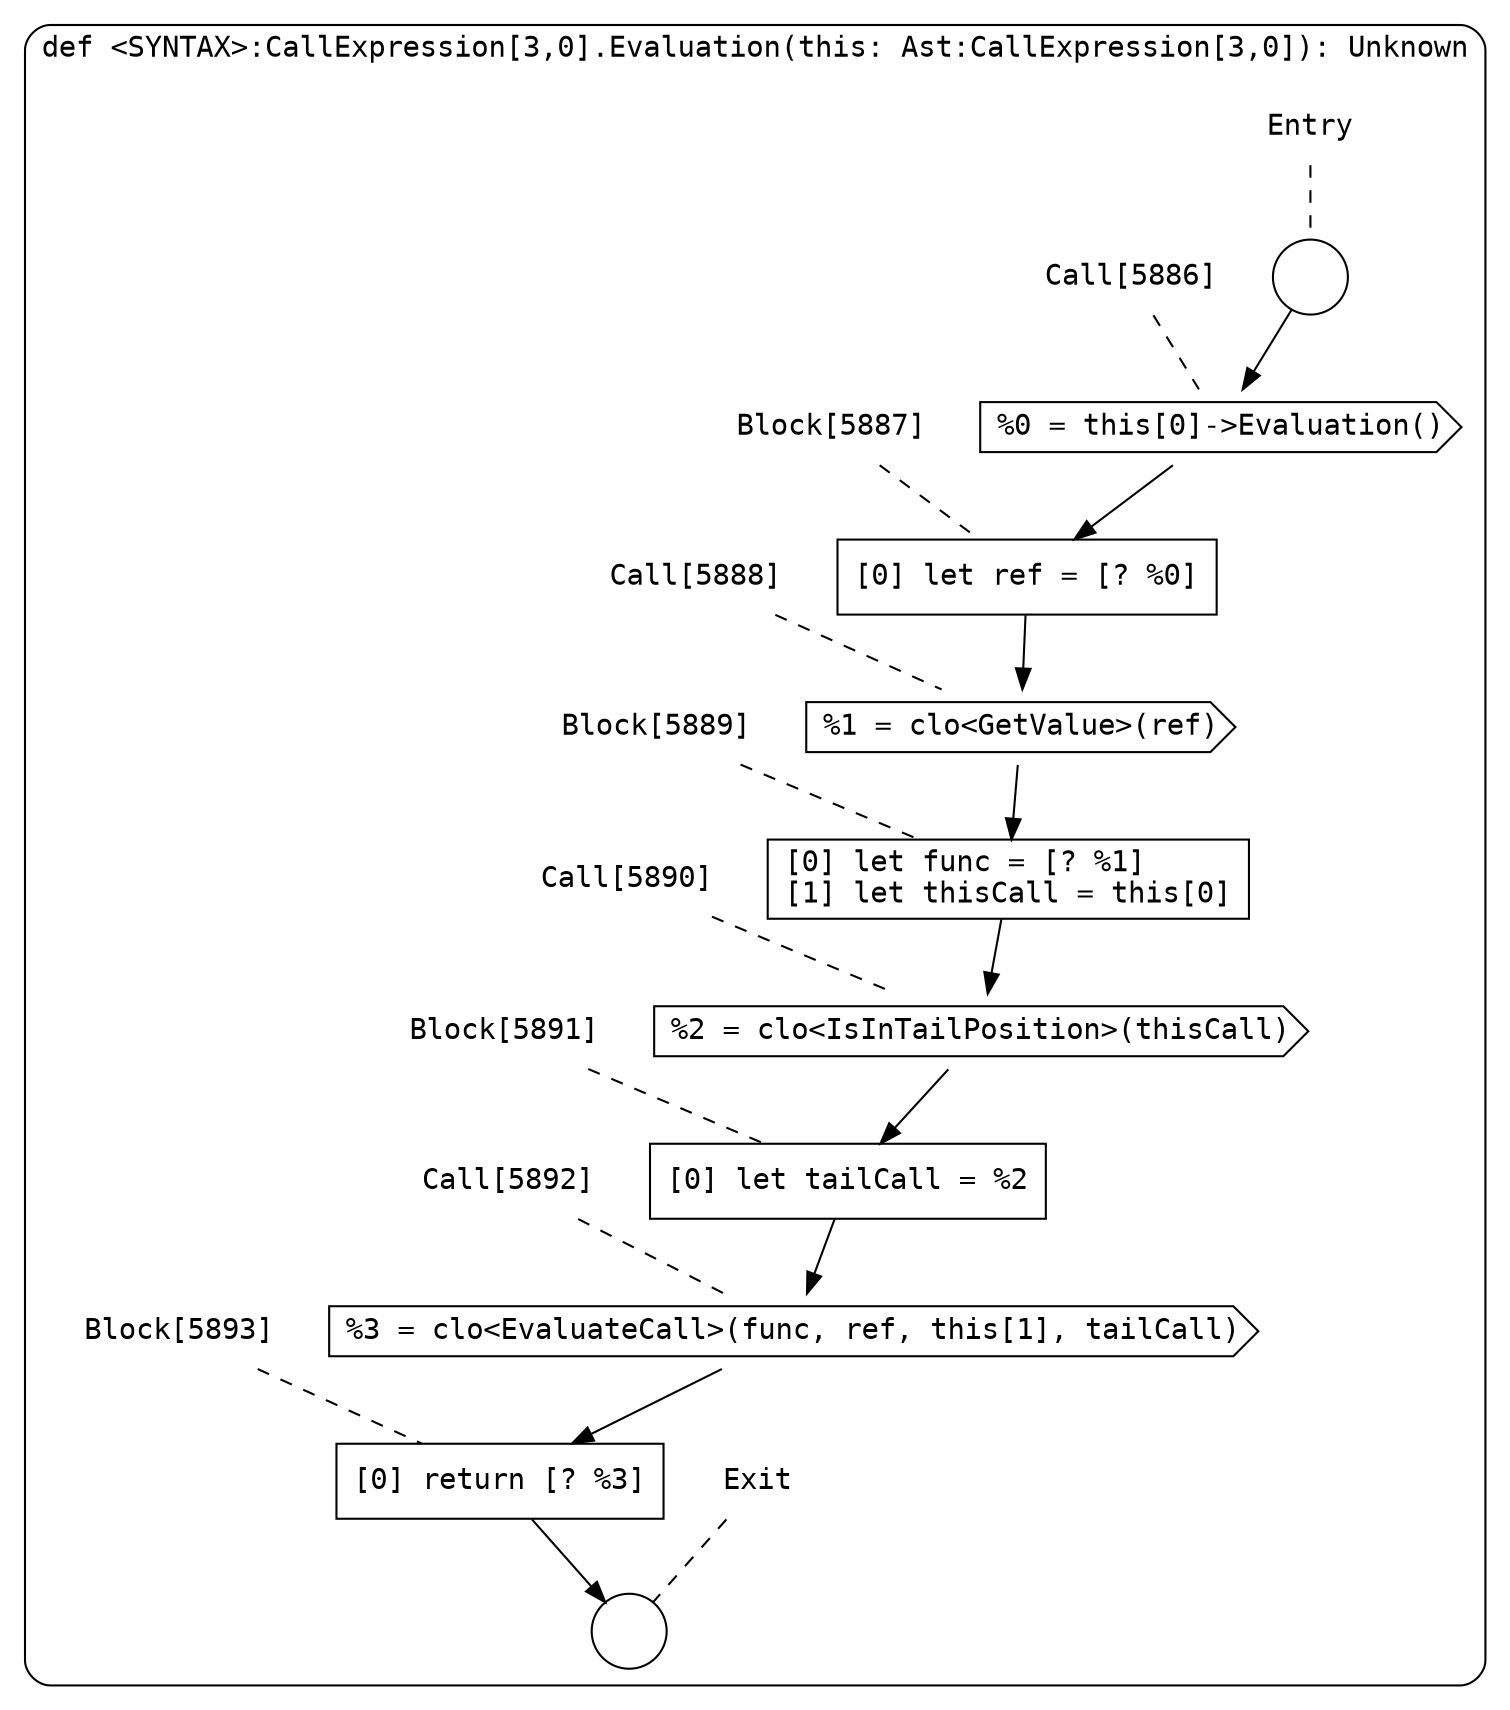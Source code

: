 digraph {
  graph [fontname = "Consolas"]
  node [fontname = "Consolas"]
  edge [fontname = "Consolas"]
  subgraph cluster1270 {
    label = "def <SYNTAX>:CallExpression[3,0].Evaluation(this: Ast:CallExpression[3,0]): Unknown"
    style = rounded
    cluster1270_entry_name [shape=none, label=<<font color="black">Entry</font>>]
    cluster1270_entry_name -> cluster1270_entry [arrowhead=none, color="black", style=dashed]
    cluster1270_entry [shape=circle label=" " color="black" fillcolor="white" style=filled]
    cluster1270_entry -> node5886 [color="black"]
    cluster1270_exit_name [shape=none, label=<<font color="black">Exit</font>>]
    cluster1270_exit_name -> cluster1270_exit [arrowhead=none, color="black", style=dashed]
    cluster1270_exit [shape=circle label=" " color="black" fillcolor="white" style=filled]
    node5886_name [shape=none, label=<<font color="black">Call[5886]</font>>]
    node5886_name -> node5886 [arrowhead=none, color="black", style=dashed]
    node5886 [shape=cds, label=<<font color="black">%0 = this[0]-&gt;Evaluation()</font>> color="black" fillcolor="white", style=filled]
    node5886 -> node5887 [color="black"]
    node5887_name [shape=none, label=<<font color="black">Block[5887]</font>>]
    node5887_name -> node5887 [arrowhead=none, color="black", style=dashed]
    node5887 [shape=box, label=<<font color="black">[0] let ref = [? %0]<BR ALIGN="LEFT"/></font>> color="black" fillcolor="white", style=filled]
    node5887 -> node5888 [color="black"]
    node5888_name [shape=none, label=<<font color="black">Call[5888]</font>>]
    node5888_name -> node5888 [arrowhead=none, color="black", style=dashed]
    node5888 [shape=cds, label=<<font color="black">%1 = clo&lt;GetValue&gt;(ref)</font>> color="black" fillcolor="white", style=filled]
    node5888 -> node5889 [color="black"]
    node5889_name [shape=none, label=<<font color="black">Block[5889]</font>>]
    node5889_name -> node5889 [arrowhead=none, color="black", style=dashed]
    node5889 [shape=box, label=<<font color="black">[0] let func = [? %1]<BR ALIGN="LEFT"/>[1] let thisCall = this[0]<BR ALIGN="LEFT"/></font>> color="black" fillcolor="white", style=filled]
    node5889 -> node5890 [color="black"]
    node5890_name [shape=none, label=<<font color="black">Call[5890]</font>>]
    node5890_name -> node5890 [arrowhead=none, color="black", style=dashed]
    node5890 [shape=cds, label=<<font color="black">%2 = clo&lt;IsInTailPosition&gt;(thisCall)</font>> color="black" fillcolor="white", style=filled]
    node5890 -> node5891 [color="black"]
    node5891_name [shape=none, label=<<font color="black">Block[5891]</font>>]
    node5891_name -> node5891 [arrowhead=none, color="black", style=dashed]
    node5891 [shape=box, label=<<font color="black">[0] let tailCall = %2<BR ALIGN="LEFT"/></font>> color="black" fillcolor="white", style=filled]
    node5891 -> node5892 [color="black"]
    node5892_name [shape=none, label=<<font color="black">Call[5892]</font>>]
    node5892_name -> node5892 [arrowhead=none, color="black", style=dashed]
    node5892 [shape=cds, label=<<font color="black">%3 = clo&lt;EvaluateCall&gt;(func, ref, this[1], tailCall)</font>> color="black" fillcolor="white", style=filled]
    node5892 -> node5893 [color="black"]
    node5893_name [shape=none, label=<<font color="black">Block[5893]</font>>]
    node5893_name -> node5893 [arrowhead=none, color="black", style=dashed]
    node5893 [shape=box, label=<<font color="black">[0] return [? %3]<BR ALIGN="LEFT"/></font>> color="black" fillcolor="white", style=filled]
    node5893 -> cluster1270_exit [color="black"]
  }
}